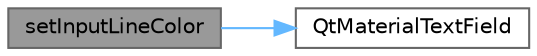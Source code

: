 digraph "setInputLineColor"
{
 // LATEX_PDF_SIZE
  bgcolor="transparent";
  edge [fontname=Helvetica,fontsize=10,labelfontname=Helvetica,labelfontsize=10];
  node [fontname=Helvetica,fontsize=10,shape=box,height=0.2,width=0.4];
  rankdir="LR";
  Node1 [id="Node000001",label="setInputLineColor",height=0.2,width=0.4,color="gray40", fillcolor="grey60", style="filled", fontcolor="black",tooltip="设置输入线颜色"];
  Node1 -> Node2 [id="edge1_Node000001_Node000002",color="steelblue1",style="solid",tooltip=" "];
  Node2 [id="Node000002",label="QtMaterialTextField",height=0.2,width=0.4,color="grey40", fillcolor="white", style="filled",URL="$class_qt_material_text_field.html#a30bf795680f8692812bf52b390e1eb0d",tooltip="构造函数，初始化文本输入框"];
}
